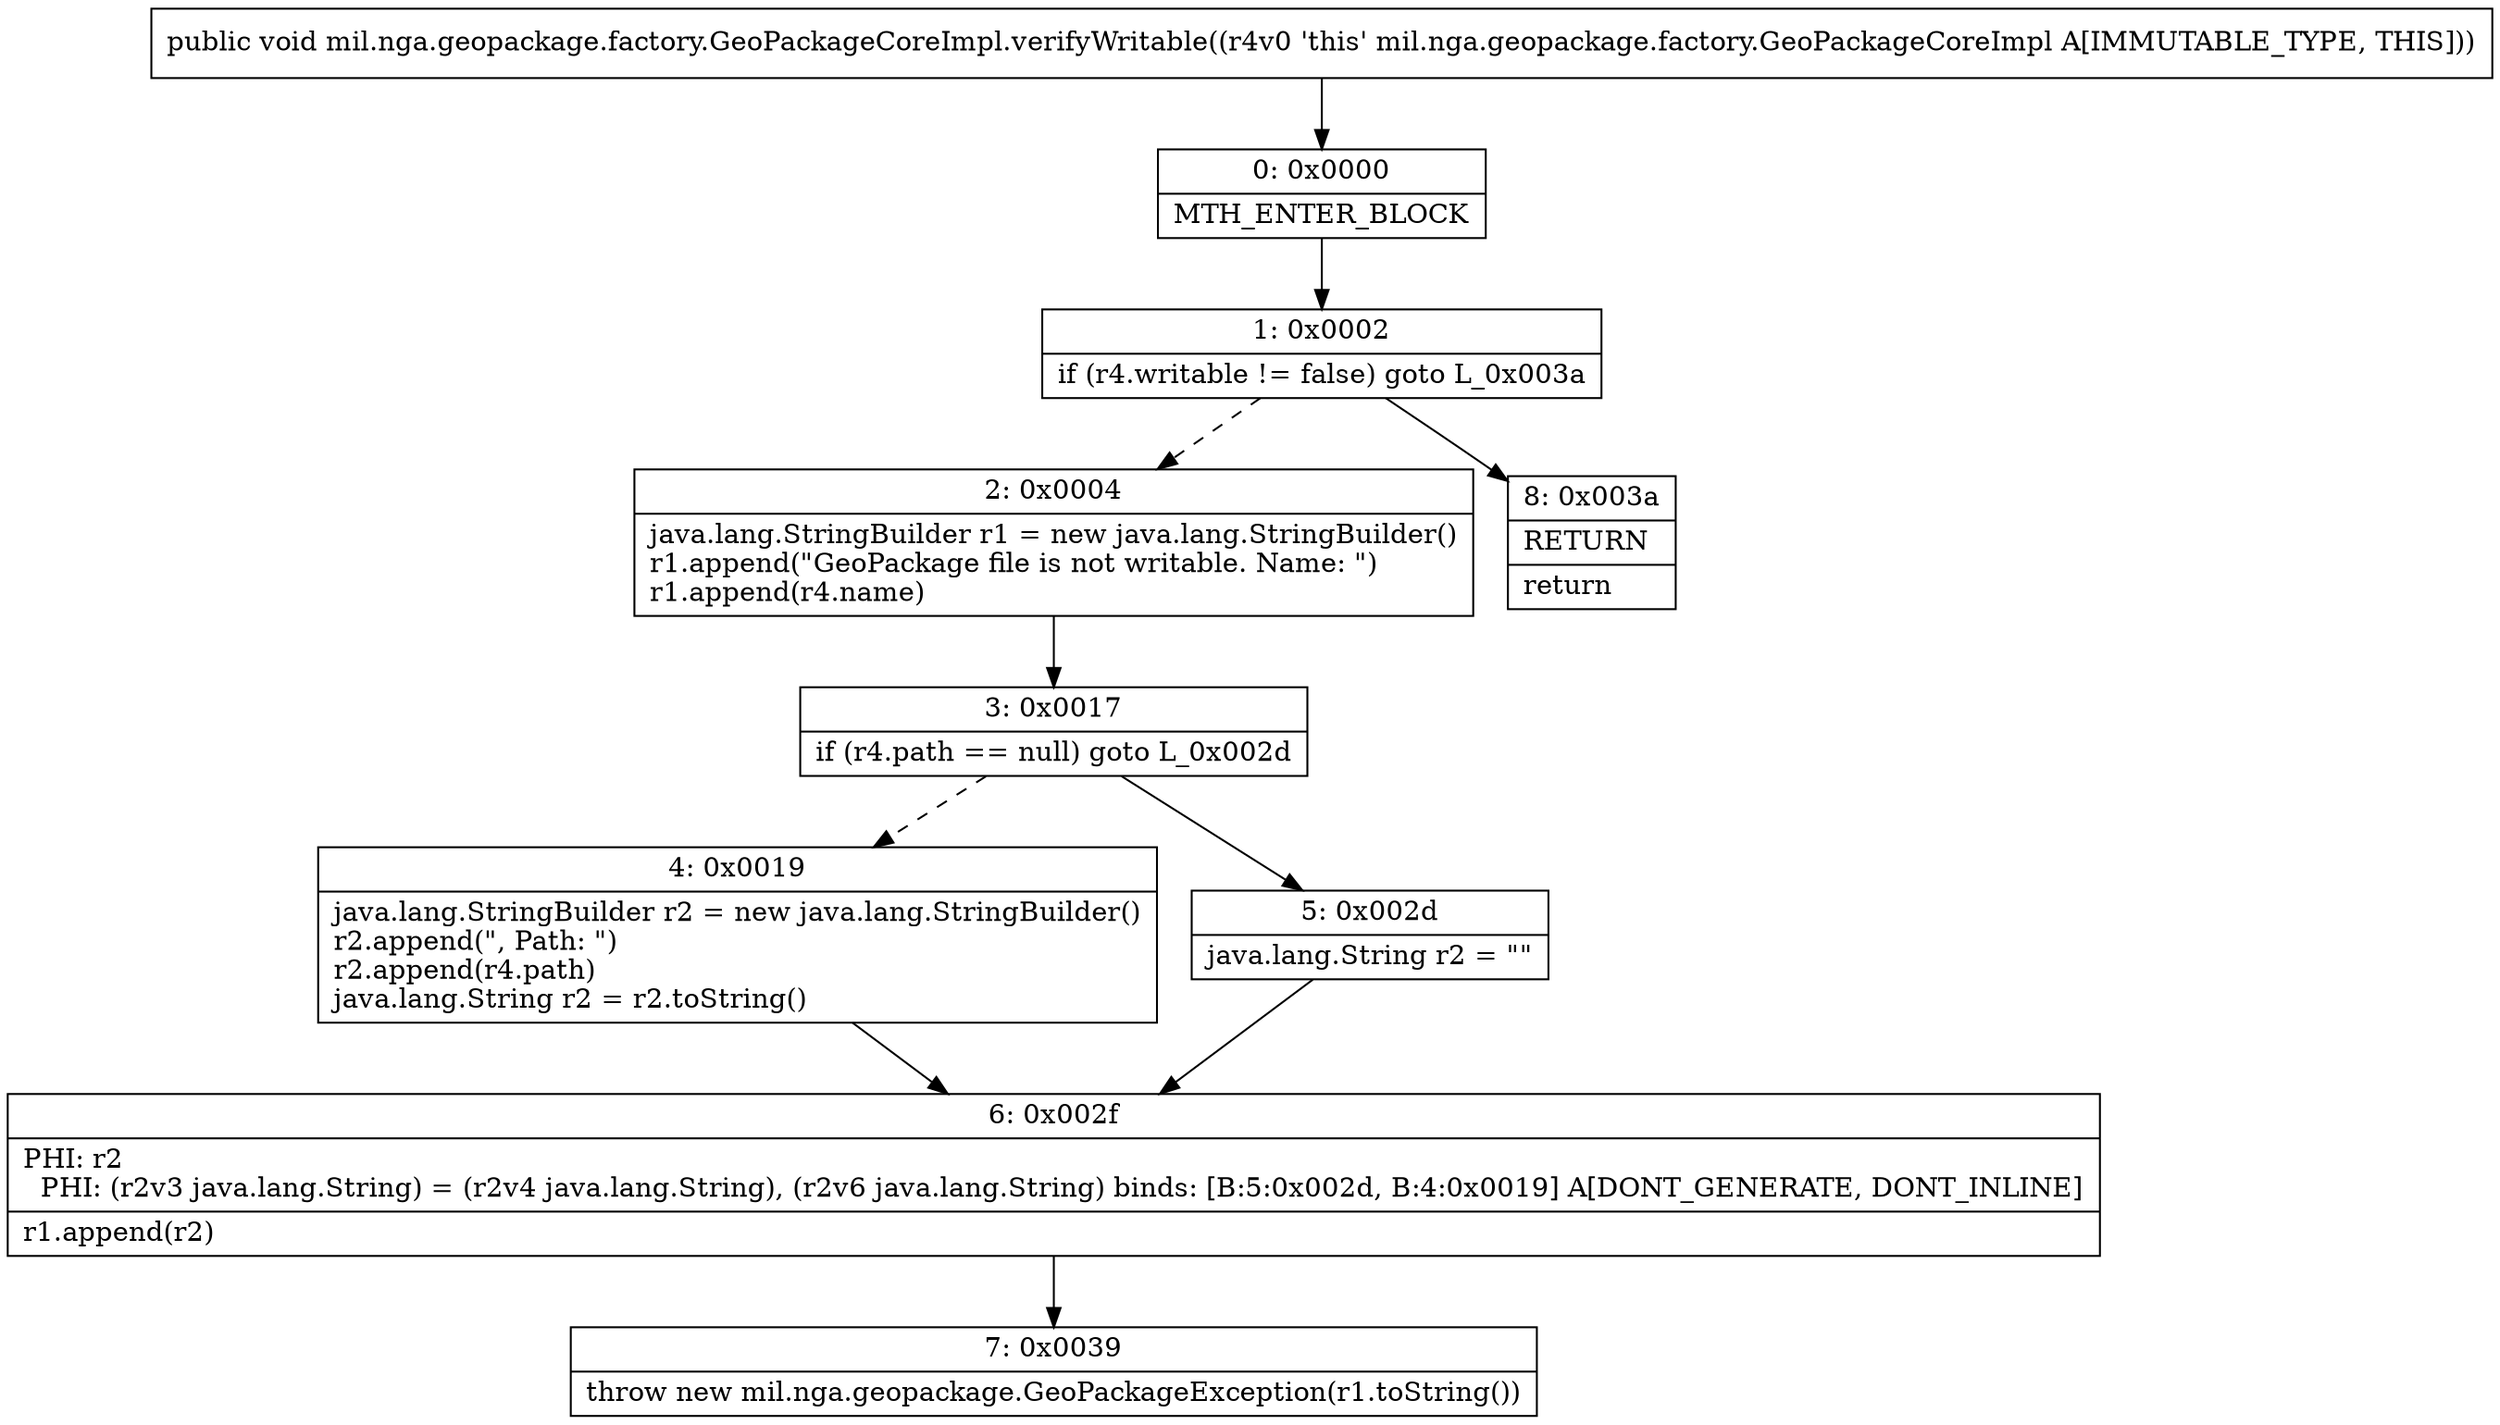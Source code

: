 digraph "CFG formil.nga.geopackage.factory.GeoPackageCoreImpl.verifyWritable()V" {
Node_0 [shape=record,label="{0\:\ 0x0000|MTH_ENTER_BLOCK\l}"];
Node_1 [shape=record,label="{1\:\ 0x0002|if (r4.writable != false) goto L_0x003a\l}"];
Node_2 [shape=record,label="{2\:\ 0x0004|java.lang.StringBuilder r1 = new java.lang.StringBuilder()\lr1.append(\"GeoPackage file is not writable. Name: \")\lr1.append(r4.name)\l}"];
Node_3 [shape=record,label="{3\:\ 0x0017|if (r4.path == null) goto L_0x002d\l}"];
Node_4 [shape=record,label="{4\:\ 0x0019|java.lang.StringBuilder r2 = new java.lang.StringBuilder()\lr2.append(\", Path: \")\lr2.append(r4.path)\ljava.lang.String r2 = r2.toString()\l}"];
Node_5 [shape=record,label="{5\:\ 0x002d|java.lang.String r2 = \"\"\l}"];
Node_6 [shape=record,label="{6\:\ 0x002f|PHI: r2 \l  PHI: (r2v3 java.lang.String) = (r2v4 java.lang.String), (r2v6 java.lang.String) binds: [B:5:0x002d, B:4:0x0019] A[DONT_GENERATE, DONT_INLINE]\l|r1.append(r2)\l}"];
Node_7 [shape=record,label="{7\:\ 0x0039|throw new mil.nga.geopackage.GeoPackageException(r1.toString())\l}"];
Node_8 [shape=record,label="{8\:\ 0x003a|RETURN\l|return\l}"];
MethodNode[shape=record,label="{public void mil.nga.geopackage.factory.GeoPackageCoreImpl.verifyWritable((r4v0 'this' mil.nga.geopackage.factory.GeoPackageCoreImpl A[IMMUTABLE_TYPE, THIS])) }"];
MethodNode -> Node_0;
Node_0 -> Node_1;
Node_1 -> Node_2[style=dashed];
Node_1 -> Node_8;
Node_2 -> Node_3;
Node_3 -> Node_4[style=dashed];
Node_3 -> Node_5;
Node_4 -> Node_6;
Node_5 -> Node_6;
Node_6 -> Node_7;
}

